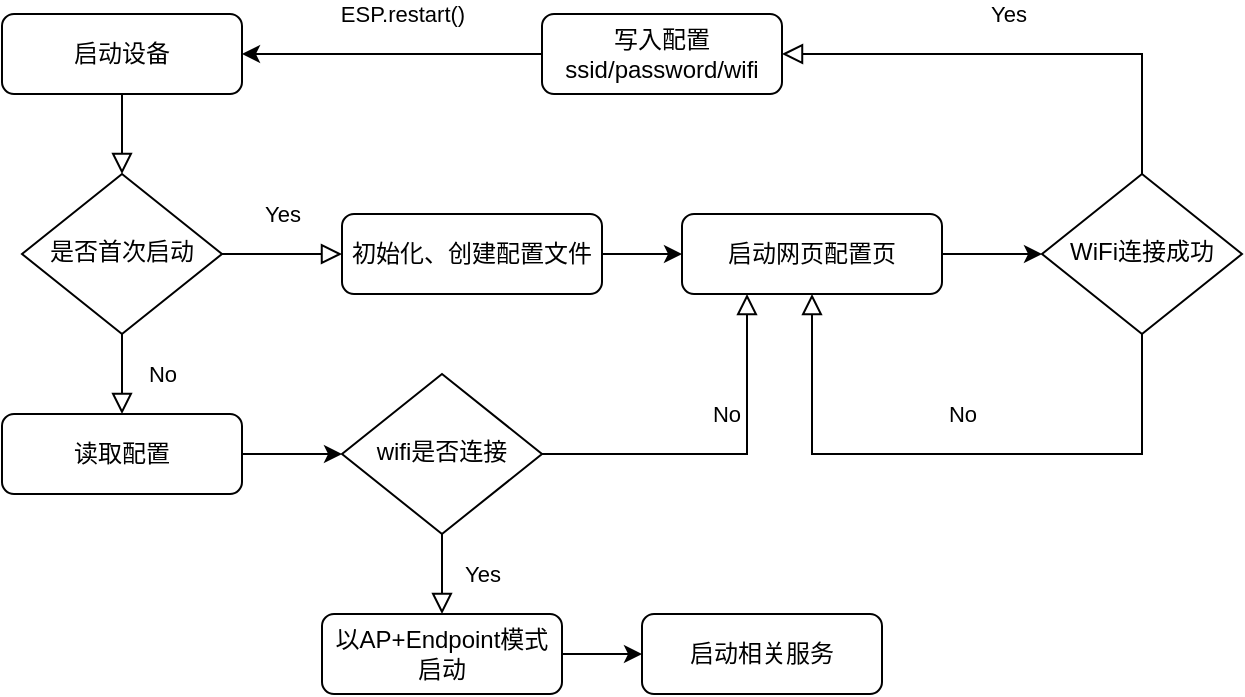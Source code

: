 <mxfile version="24.0.7" type="device">
  <diagram id="C5RBs43oDa-KdzZeNtuy" name="Page-1">
    <mxGraphModel dx="1397" dy="726" grid="1" gridSize="10" guides="1" tooltips="1" connect="1" arrows="1" fold="1" page="1" pageScale="1" pageWidth="827" pageHeight="1169" math="0" shadow="0">
      <root>
        <mxCell id="WIyWlLk6GJQsqaUBKTNV-0" />
        <mxCell id="WIyWlLk6GJQsqaUBKTNV-1" parent="WIyWlLk6GJQsqaUBKTNV-0" />
        <mxCell id="WIyWlLk6GJQsqaUBKTNV-2" value="" style="rounded=0;html=1;jettySize=auto;orthogonalLoop=1;fontSize=11;endArrow=block;endFill=0;endSize=8;strokeWidth=1;shadow=0;labelBackgroundColor=none;edgeStyle=orthogonalEdgeStyle;" parent="WIyWlLk6GJQsqaUBKTNV-1" source="WIyWlLk6GJQsqaUBKTNV-3" target="WIyWlLk6GJQsqaUBKTNV-6" edge="1">
          <mxGeometry relative="1" as="geometry" />
        </mxCell>
        <mxCell id="WIyWlLk6GJQsqaUBKTNV-3" value="启动设备" style="rounded=1;whiteSpace=wrap;html=1;fontSize=12;glass=0;strokeWidth=1;shadow=0;" parent="WIyWlLk6GJQsqaUBKTNV-1" vertex="1">
          <mxGeometry x="160" y="90" width="120" height="40" as="geometry" />
        </mxCell>
        <mxCell id="WIyWlLk6GJQsqaUBKTNV-4" value="Yes" style="rounded=0;html=1;jettySize=auto;orthogonalLoop=1;fontSize=11;endArrow=block;endFill=0;endSize=8;strokeWidth=1;shadow=0;labelBackgroundColor=none;edgeStyle=orthogonalEdgeStyle;entryX=0;entryY=0.5;entryDx=0;entryDy=0;" parent="WIyWlLk6GJQsqaUBKTNV-1" source="WIyWlLk6GJQsqaUBKTNV-6" target="A9A7mrWZubMiRR_ebCsv-0" edge="1">
          <mxGeometry y="20" relative="1" as="geometry">
            <mxPoint as="offset" />
            <mxPoint x="330" y="210" as="targetPoint" />
          </mxGeometry>
        </mxCell>
        <mxCell id="WIyWlLk6GJQsqaUBKTNV-6" value="&lt;p style=&quot;line-height: 100%;&quot;&gt;是否首次启动&lt;/p&gt;" style="rhombus;whiteSpace=wrap;html=1;shadow=0;fontFamily=Helvetica;fontSize=12;align=center;strokeWidth=1;spacing=6;spacingTop=-4;" parent="WIyWlLk6GJQsqaUBKTNV-1" vertex="1">
          <mxGeometry x="170" y="170" width="100" height="80" as="geometry" />
        </mxCell>
        <mxCell id="zKp-LixAGqMciFqU0JDM-16" style="edgeStyle=orthogonalEdgeStyle;rounded=0;orthogonalLoop=1;jettySize=auto;html=1;" edge="1" parent="WIyWlLk6GJQsqaUBKTNV-1" source="WIyWlLk6GJQsqaUBKTNV-7" target="zKp-LixAGqMciFqU0JDM-15">
          <mxGeometry relative="1" as="geometry" />
        </mxCell>
        <mxCell id="WIyWlLk6GJQsqaUBKTNV-7" value="读取配置" style="rounded=1;whiteSpace=wrap;html=1;fontSize=12;glass=0;strokeWidth=1;shadow=0;" parent="WIyWlLk6GJQsqaUBKTNV-1" vertex="1">
          <mxGeometry x="160" y="290" width="120" height="40" as="geometry" />
        </mxCell>
        <mxCell id="A9A7mrWZubMiRR_ebCsv-7" style="edgeStyle=orthogonalEdgeStyle;rounded=0;orthogonalLoop=1;jettySize=auto;html=1;" parent="WIyWlLk6GJQsqaUBKTNV-1" source="A9A7mrWZubMiRR_ebCsv-0" target="A9A7mrWZubMiRR_ebCsv-6" edge="1">
          <mxGeometry relative="1" as="geometry" />
        </mxCell>
        <object label="初始化、创建配置文件" is="app" use="mode" id="A9A7mrWZubMiRR_ebCsv-0">
          <mxCell style="rounded=1;whiteSpace=wrap;html=1;fontSize=12;glass=0;strokeWidth=1;shadow=0;" parent="WIyWlLk6GJQsqaUBKTNV-1" vertex="1">
            <mxGeometry x="330" y="190" width="130" height="40" as="geometry" />
          </mxCell>
        </object>
        <mxCell id="zKp-LixAGqMciFqU0JDM-2" style="edgeStyle=orthogonalEdgeStyle;rounded=0;orthogonalLoop=1;jettySize=auto;html=1;entryX=0;entryY=0.5;entryDx=0;entryDy=0;" edge="1" parent="WIyWlLk6GJQsqaUBKTNV-1" source="A9A7mrWZubMiRR_ebCsv-6" target="zKp-LixAGqMciFqU0JDM-0">
          <mxGeometry relative="1" as="geometry" />
        </mxCell>
        <mxCell id="A9A7mrWZubMiRR_ebCsv-6" value="启动网页配置页" style="rounded=1;whiteSpace=wrap;html=1;fontSize=12;glass=0;strokeWidth=1;shadow=0;" parent="WIyWlLk6GJQsqaUBKTNV-1" vertex="1">
          <mxGeometry x="500" y="190" width="130" height="40" as="geometry" />
        </mxCell>
        <mxCell id="A9A7mrWZubMiRR_ebCsv-10" value="启动相关服务" style="rounded=1;whiteSpace=wrap;html=1;fontSize=12;glass=0;strokeWidth=1;shadow=0;" parent="WIyWlLk6GJQsqaUBKTNV-1" vertex="1">
          <mxGeometry x="480" y="390" width="120" height="40" as="geometry" />
        </mxCell>
        <mxCell id="A9A7mrWZubMiRR_ebCsv-17" value="Yes" style="rounded=0;html=1;jettySize=auto;orthogonalLoop=1;fontSize=11;endArrow=block;endFill=0;endSize=8;strokeWidth=1;shadow=0;labelBackgroundColor=none;edgeStyle=orthogonalEdgeStyle;exitX=0.5;exitY=0;exitDx=0;exitDy=0;" parent="WIyWlLk6GJQsqaUBKTNV-1" source="zKp-LixAGqMciFqU0JDM-0" target="zKp-LixAGqMciFqU0JDM-7" edge="1">
          <mxGeometry x="0.059" y="-20" relative="1" as="geometry">
            <mxPoint as="offset" />
            <mxPoint x="720" y="130" as="sourcePoint" />
            <mxPoint x="600" y="120" as="targetPoint" />
            <Array as="points">
              <mxPoint x="730" y="110" />
            </Array>
          </mxGeometry>
        </mxCell>
        <mxCell id="A9A7mrWZubMiRR_ebCsv-20" value="" style="edgeStyle=orthogonalEdgeStyle;rounded=0;orthogonalLoop=1;jettySize=auto;html=1;exitX=1;exitY=0.5;exitDx=0;exitDy=0;" parent="WIyWlLk6GJQsqaUBKTNV-1" source="A9A7mrWZubMiRR_ebCsv-18" target="A9A7mrWZubMiRR_ebCsv-10" edge="1">
          <mxGeometry relative="1" as="geometry" />
        </mxCell>
        <mxCell id="A9A7mrWZubMiRR_ebCsv-18" value="以AP+Endpoint模式启动" style="rounded=1;whiteSpace=wrap;html=1;fontSize=12;glass=0;strokeWidth=1;shadow=0;" parent="WIyWlLk6GJQsqaUBKTNV-1" vertex="1">
          <mxGeometry x="320" y="390" width="120" height="40" as="geometry" />
        </mxCell>
        <mxCell id="zKp-LixAGqMciFqU0JDM-0" value="&lt;p style=&quot;line-height: 100%;&quot;&gt;WiFi连接成功&lt;/p&gt;" style="rhombus;whiteSpace=wrap;html=1;shadow=0;fontFamily=Helvetica;fontSize=12;align=center;strokeWidth=1;spacing=6;spacingTop=-4;" vertex="1" parent="WIyWlLk6GJQsqaUBKTNV-1">
          <mxGeometry x="680" y="170" width="100" height="80" as="geometry" />
        </mxCell>
        <mxCell id="zKp-LixAGqMciFqU0JDM-5" value="No" style="edgeStyle=orthogonalEdgeStyle;rounded=0;html=1;jettySize=auto;orthogonalLoop=1;fontSize=11;endArrow=block;endFill=0;endSize=8;strokeWidth=1;shadow=0;labelBackgroundColor=none;exitX=0.5;exitY=1;exitDx=0;exitDy=0;entryX=0.5;entryY=1;entryDx=0;entryDy=0;" edge="1" parent="WIyWlLk6GJQsqaUBKTNV-1" source="zKp-LixAGqMciFqU0JDM-0" target="A9A7mrWZubMiRR_ebCsv-6">
          <mxGeometry x="-0.016" y="-20" relative="1" as="geometry">
            <mxPoint as="offset" />
            <mxPoint x="729.5" y="330" as="sourcePoint" />
            <mxPoint x="729.5" y="380" as="targetPoint" />
            <Array as="points">
              <mxPoint x="730" y="310" />
              <mxPoint x="565" y="310" />
            </Array>
          </mxGeometry>
        </mxCell>
        <mxCell id="zKp-LixAGqMciFqU0JDM-8" style="edgeStyle=orthogonalEdgeStyle;rounded=0;orthogonalLoop=1;jettySize=auto;html=1;entryX=1;entryY=0.5;entryDx=0;entryDy=0;" edge="1" parent="WIyWlLk6GJQsqaUBKTNV-1" source="zKp-LixAGqMciFqU0JDM-7" target="WIyWlLk6GJQsqaUBKTNV-3">
          <mxGeometry relative="1" as="geometry" />
        </mxCell>
        <mxCell id="zKp-LixAGqMciFqU0JDM-9" value="ESP.restart()" style="edgeLabel;html=1;align=center;verticalAlign=middle;resizable=0;points=[];" vertex="1" connectable="0" parent="zKp-LixAGqMciFqU0JDM-8">
          <mxGeometry x="-0.251" y="-1" relative="1" as="geometry">
            <mxPoint x="-14" y="-19" as="offset" />
          </mxGeometry>
        </mxCell>
        <object label="写入配置ssid/password/wifi" is="app" use="mode" id="zKp-LixAGqMciFqU0JDM-7">
          <mxCell style="rounded=1;whiteSpace=wrap;html=1;fontSize=12;glass=0;strokeWidth=1;shadow=0;" vertex="1" parent="WIyWlLk6GJQsqaUBKTNV-1">
            <mxGeometry x="430" y="90" width="120" height="40" as="geometry" />
          </mxCell>
        </object>
        <mxCell id="zKp-LixAGqMciFqU0JDM-13" value="No" style="rounded=0;html=1;jettySize=auto;orthogonalLoop=1;fontSize=11;endArrow=block;endFill=0;endSize=8;strokeWidth=1;shadow=0;labelBackgroundColor=none;edgeStyle=orthogonalEdgeStyle;exitX=0.5;exitY=1;exitDx=0;exitDy=0;entryX=0.5;entryY=0;entryDx=0;entryDy=0;" edge="1" parent="WIyWlLk6GJQsqaUBKTNV-1" source="WIyWlLk6GJQsqaUBKTNV-6" target="WIyWlLk6GJQsqaUBKTNV-7">
          <mxGeometry y="20" relative="1" as="geometry">
            <mxPoint as="offset" />
            <mxPoint x="220" y="330" as="targetPoint" />
            <mxPoint x="280" y="279" as="sourcePoint" />
          </mxGeometry>
        </mxCell>
        <mxCell id="zKp-LixAGqMciFqU0JDM-15" value="&lt;p style=&quot;line-height: 100%;&quot;&gt;wifi是否连接&lt;/p&gt;" style="rhombus;whiteSpace=wrap;html=1;shadow=0;fontFamily=Helvetica;fontSize=12;align=center;strokeWidth=1;spacing=6;spacingTop=-4;" vertex="1" parent="WIyWlLk6GJQsqaUBKTNV-1">
          <mxGeometry x="330" y="270" width="100" height="80" as="geometry" />
        </mxCell>
        <mxCell id="zKp-LixAGqMciFqU0JDM-20" value="No" style="rounded=0;html=1;jettySize=auto;orthogonalLoop=1;fontSize=11;endArrow=block;endFill=0;endSize=8;strokeWidth=1;shadow=0;labelBackgroundColor=none;edgeStyle=orthogonalEdgeStyle;exitX=1;exitY=0.5;exitDx=0;exitDy=0;entryX=0.25;entryY=1;entryDx=0;entryDy=0;" edge="1" parent="WIyWlLk6GJQsqaUBKTNV-1" source="zKp-LixAGqMciFqU0JDM-15" target="A9A7mrWZubMiRR_ebCsv-6">
          <mxGeometry y="20" relative="1" as="geometry">
            <mxPoint as="offset" />
            <mxPoint x="450" y="360" as="targetPoint" />
            <mxPoint x="450" y="320" as="sourcePoint" />
          </mxGeometry>
        </mxCell>
        <mxCell id="zKp-LixAGqMciFqU0JDM-21" value="Yes" style="rounded=0;html=1;jettySize=auto;orthogonalLoop=1;fontSize=11;endArrow=block;endFill=0;endSize=8;strokeWidth=1;shadow=0;labelBackgroundColor=none;edgeStyle=orthogonalEdgeStyle;entryX=0.5;entryY=0;entryDx=0;entryDy=0;exitX=0.5;exitY=1;exitDx=0;exitDy=0;" edge="1" parent="WIyWlLk6GJQsqaUBKTNV-1" source="zKp-LixAGqMciFqU0JDM-15" target="A9A7mrWZubMiRR_ebCsv-18">
          <mxGeometry y="20" relative="1" as="geometry">
            <mxPoint as="offset" />
            <mxPoint x="530" y="390" as="targetPoint" />
            <mxPoint x="470" y="390" as="sourcePoint" />
          </mxGeometry>
        </mxCell>
      </root>
    </mxGraphModel>
  </diagram>
</mxfile>
